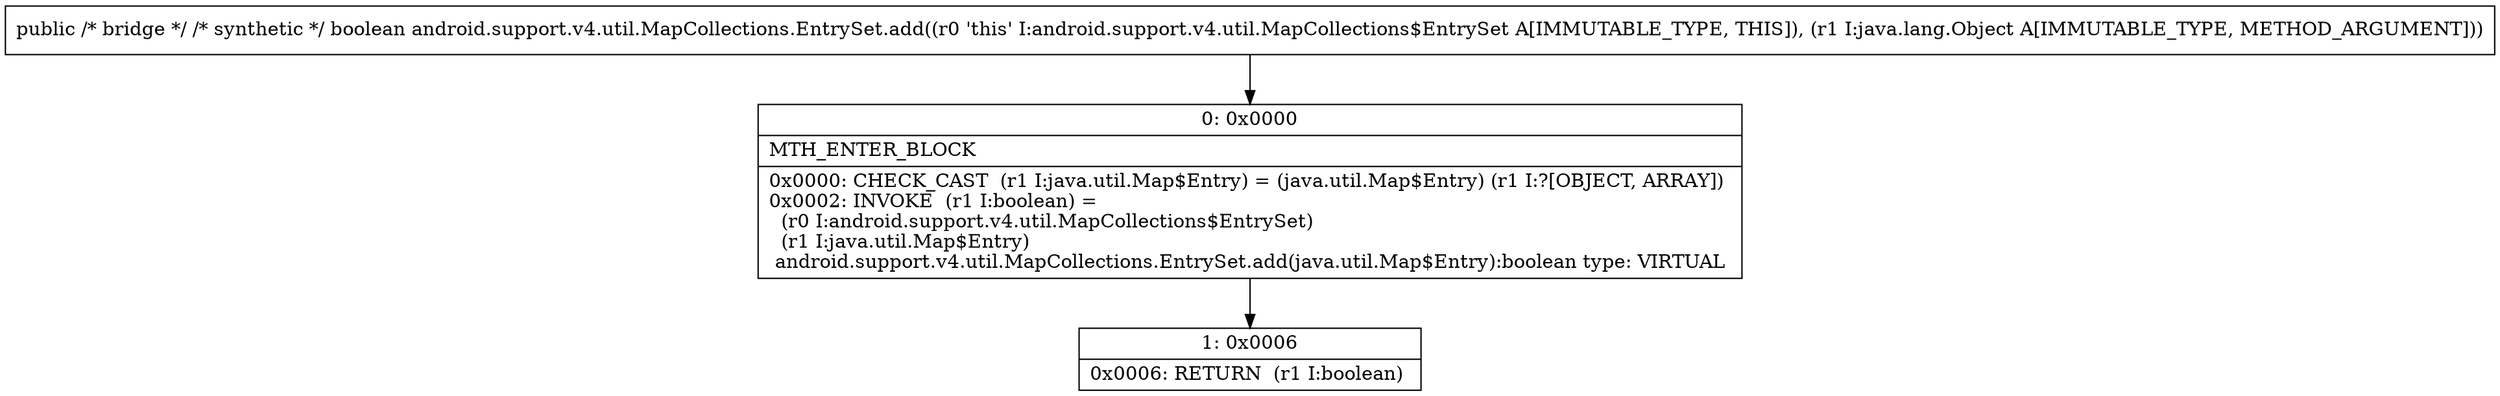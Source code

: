 digraph "CFG forandroid.support.v4.util.MapCollections.EntrySet.add(Ljava\/lang\/Object;)Z" {
Node_0 [shape=record,label="{0\:\ 0x0000|MTH_ENTER_BLOCK\l|0x0000: CHECK_CAST  (r1 I:java.util.Map$Entry) = (java.util.Map$Entry) (r1 I:?[OBJECT, ARRAY]) \l0x0002: INVOKE  (r1 I:boolean) = \l  (r0 I:android.support.v4.util.MapCollections$EntrySet)\l  (r1 I:java.util.Map$Entry)\l android.support.v4.util.MapCollections.EntrySet.add(java.util.Map$Entry):boolean type: VIRTUAL \l}"];
Node_1 [shape=record,label="{1\:\ 0x0006|0x0006: RETURN  (r1 I:boolean) \l}"];
MethodNode[shape=record,label="{public \/* bridge *\/ \/* synthetic *\/ boolean android.support.v4.util.MapCollections.EntrySet.add((r0 'this' I:android.support.v4.util.MapCollections$EntrySet A[IMMUTABLE_TYPE, THIS]), (r1 I:java.lang.Object A[IMMUTABLE_TYPE, METHOD_ARGUMENT])) }"];
MethodNode -> Node_0;
Node_0 -> Node_1;
}

